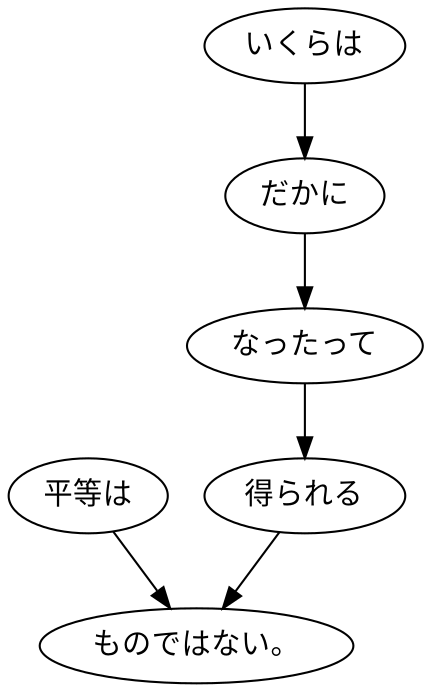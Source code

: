 digraph graph4537 {
	node0 [label="平等は"];
	node1 [label="いくらは"];
	node2 [label="だかに"];
	node3 [label="なったって"];
	node4 [label="得られる"];
	node5 [label="ものではない。"];
	node0 -> node5;
	node1 -> node2;
	node2 -> node3;
	node3 -> node4;
	node4 -> node5;
}
